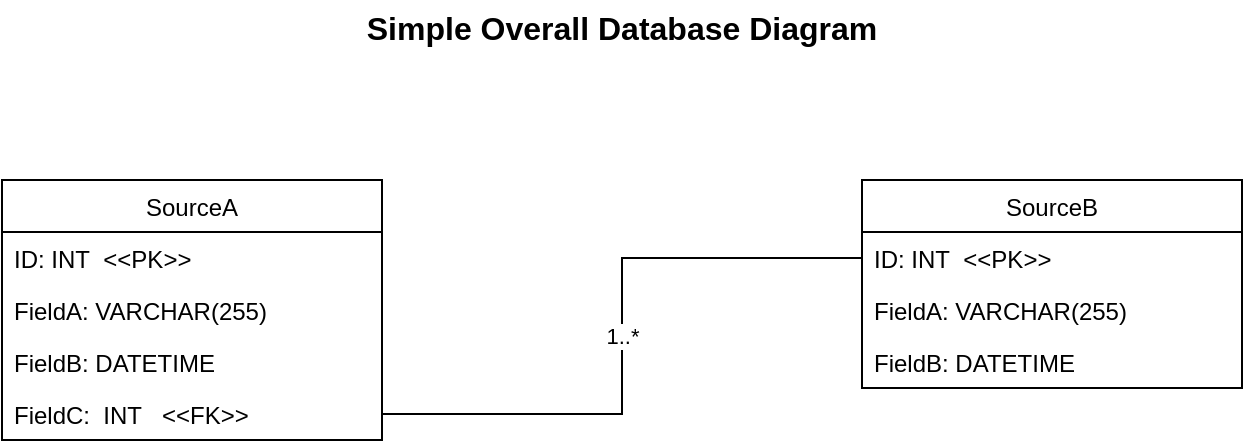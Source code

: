 <mxfile version="14.4.3" type="device" pages="3"><diagram id="27KjoqEQjFjXzmFgkZsf" name="Simple Overall"><mxGraphModel dx="1418" dy="845" grid="1" gridSize="10" guides="1" tooltips="1" connect="1" arrows="1" fold="1" page="1" pageScale="1" pageWidth="850" pageHeight="1100" math="0" shadow="0"><root><mxCell id="0"/><mxCell id="1" parent="0"/><mxCell id="c-37UwWytRvmXhVYZsfU-1" value="SourceA" style="swimlane;fontStyle=0;childLayout=stackLayout;horizontal=1;startSize=26;fillColor=none;horizontalStack=0;resizeParent=1;resizeParentMax=0;resizeLast=0;collapsible=1;marginBottom=0;" vertex="1" parent="1"><mxGeometry x="90" y="200" width="190" height="130" as="geometry"><mxRectangle x="90" y="200" width="80" height="26" as="alternateBounds"/></mxGeometry></mxCell><mxCell id="c-37UwWytRvmXhVYZsfU-2" value="ID: INT  &lt;&lt;PK&gt;&gt;" style="text;strokeColor=none;fillColor=none;align=left;verticalAlign=top;spacingLeft=4;spacingRight=4;overflow=hidden;rotatable=0;points=[[0,0.5],[1,0.5]];portConstraint=eastwest;" vertex="1" parent="c-37UwWytRvmXhVYZsfU-1"><mxGeometry y="26" width="190" height="26" as="geometry"/></mxCell><mxCell id="c-37UwWytRvmXhVYZsfU-3" value="FieldA: VARCHAR(255)" style="text;strokeColor=none;fillColor=none;align=left;verticalAlign=top;spacingLeft=4;spacingRight=4;overflow=hidden;rotatable=0;points=[[0,0.5],[1,0.5]];portConstraint=eastwest;" vertex="1" parent="c-37UwWytRvmXhVYZsfU-1"><mxGeometry y="52" width="190" height="26" as="geometry"/></mxCell><mxCell id="c-37UwWytRvmXhVYZsfU-4" value="FieldB: DATETIME" style="text;strokeColor=none;fillColor=none;align=left;verticalAlign=top;spacingLeft=4;spacingRight=4;overflow=hidden;rotatable=0;points=[[0,0.5],[1,0.5]];portConstraint=eastwest;" vertex="1" parent="c-37UwWytRvmXhVYZsfU-1"><mxGeometry y="78" width="190" height="26" as="geometry"/></mxCell><mxCell id="c-37UwWytRvmXhVYZsfU-9" value="FieldC:  INT   &lt;&lt;FK&gt;&gt;" style="text;strokeColor=none;fillColor=none;align=left;verticalAlign=top;spacingLeft=4;spacingRight=4;overflow=hidden;rotatable=0;points=[[0,0.5],[1,0.5]];portConstraint=eastwest;" vertex="1" parent="c-37UwWytRvmXhVYZsfU-1"><mxGeometry y="104" width="190" height="26" as="geometry"/></mxCell><mxCell id="c-37UwWytRvmXhVYZsfU-5" value="SourceB" style="swimlane;fontStyle=0;childLayout=stackLayout;horizontal=1;startSize=26;fillColor=none;horizontalStack=0;resizeParent=1;resizeParentMax=0;resizeLast=0;collapsible=1;marginBottom=0;" vertex="1" parent="1"><mxGeometry x="520" y="200" width="190" height="104" as="geometry"/></mxCell><mxCell id="c-37UwWytRvmXhVYZsfU-6" value="ID: INT  &lt;&lt;PK&gt;&gt;" style="text;strokeColor=none;fillColor=none;align=left;verticalAlign=top;spacingLeft=4;spacingRight=4;overflow=hidden;rotatable=0;points=[[0,0.5],[1,0.5]];portConstraint=eastwest;" vertex="1" parent="c-37UwWytRvmXhVYZsfU-5"><mxGeometry y="26" width="190" height="26" as="geometry"/></mxCell><mxCell id="c-37UwWytRvmXhVYZsfU-7" value="FieldA: VARCHAR(255)" style="text;strokeColor=none;fillColor=none;align=left;verticalAlign=top;spacingLeft=4;spacingRight=4;overflow=hidden;rotatable=0;points=[[0,0.5],[1,0.5]];portConstraint=eastwest;" vertex="1" parent="c-37UwWytRvmXhVYZsfU-5"><mxGeometry y="52" width="190" height="26" as="geometry"/></mxCell><mxCell id="c-37UwWytRvmXhVYZsfU-8" value="FieldB: DATETIME" style="text;strokeColor=none;fillColor=none;align=left;verticalAlign=top;spacingLeft=4;spacingRight=4;overflow=hidden;rotatable=0;points=[[0,0.5],[1,0.5]];portConstraint=eastwest;" vertex="1" parent="c-37UwWytRvmXhVYZsfU-5"><mxGeometry y="78" width="190" height="26" as="geometry"/></mxCell><mxCell id="c-37UwWytRvmXhVYZsfU-10" style="edgeStyle=orthogonalEdgeStyle;rounded=0;orthogonalLoop=1;jettySize=auto;html=1;entryX=0;entryY=0.5;entryDx=0;entryDy=0;endArrow=none;endFill=0;" edge="1" parent="1" source="c-37UwWytRvmXhVYZsfU-9" target="c-37UwWytRvmXhVYZsfU-6"><mxGeometry relative="1" as="geometry"/></mxCell><mxCell id="c-37UwWytRvmXhVYZsfU-11" value="1..*" style="edgeLabel;html=1;align=center;verticalAlign=middle;resizable=0;points=[];" vertex="1" connectable="0" parent="c-37UwWytRvmXhVYZsfU-10"><mxGeometry x="-0.874" y="-2" relative="1" as="geometry"><mxPoint x="100" y="-41" as="offset"/></mxGeometry></mxCell><mxCell id="c-37UwWytRvmXhVYZsfU-12" value="Simple Overall Database Diagram" style="text;align=center;fontStyle=1;verticalAlign=middle;spacingLeft=3;spacingRight=3;strokeColor=none;rotatable=0;points=[[0,0.5],[1,0.5]];portConstraint=eastwest;fontSize=16;" vertex="1" parent="1"><mxGeometry x="360" y="110" width="80" height="26" as="geometry"/></mxCell></root></mxGraphModel></diagram><diagram id="3xBeU_4eEabxivr7Bou_" name="Complex Overall"><mxGraphModel dx="1418" dy="845" grid="1" gridSize="10" guides="1" tooltips="1" connect="1" arrows="1" fold="1" page="1" pageScale="1" pageWidth="850" pageHeight="1100" math="0" shadow="0"><root><mxCell id="dMcClrTSsYSwtZEWL3Cg-0"/><mxCell id="dMcClrTSsYSwtZEWL3Cg-1" parent="dMcClrTSsYSwtZEWL3Cg-0"/><mxCell id="NzdXTBGOxiWrI--K70Ut-0" value="SourceA" style="swimlane;fontStyle=0;childLayout=stackLayout;horizontal=1;startSize=26;fillColor=none;horizontalStack=0;resizeParent=1;resizeParentMax=0;resizeLast=0;collapsible=1;marginBottom=0;" vertex="1" parent="dMcClrTSsYSwtZEWL3Cg-1"><mxGeometry x="130" y="300" width="190" height="156" as="geometry"><mxRectangle x="90" y="200" width="80" height="26" as="alternateBounds"/></mxGeometry></mxCell><mxCell id="NzdXTBGOxiWrI--K70Ut-1" value="ID: INT  &lt;&lt;PK&gt;&gt;" style="text;strokeColor=none;fillColor=none;align=left;verticalAlign=top;spacingLeft=4;spacingRight=4;overflow=hidden;rotatable=0;points=[[0,0.5],[1,0.5]];portConstraint=eastwest;" vertex="1" parent="NzdXTBGOxiWrI--K70Ut-0"><mxGeometry y="26" width="190" height="26" as="geometry"/></mxCell><mxCell id="NzdXTBGOxiWrI--K70Ut-2" value="FieldA: VARCHAR(255)" style="text;strokeColor=none;fillColor=none;align=left;verticalAlign=top;spacingLeft=4;spacingRight=4;overflow=hidden;rotatable=0;points=[[0,0.5],[1,0.5]];portConstraint=eastwest;" vertex="1" parent="NzdXTBGOxiWrI--K70Ut-0"><mxGeometry y="52" width="190" height="26" as="geometry"/></mxCell><mxCell id="NzdXTBGOxiWrI--K70Ut-3" value="FieldB: DATETIME" style="text;strokeColor=none;fillColor=none;align=left;verticalAlign=top;spacingLeft=4;spacingRight=4;overflow=hidden;rotatable=0;points=[[0,0.5],[1,0.5]];portConstraint=eastwest;" vertex="1" parent="NzdXTBGOxiWrI--K70Ut-0"><mxGeometry y="78" width="190" height="26" as="geometry"/></mxCell><mxCell id="NzdXTBGOxiWrI--K70Ut-4" value="FieldC:  INT   &lt;&lt;FK&gt;&gt;" style="text;strokeColor=none;fillColor=none;align=left;verticalAlign=top;spacingLeft=4;spacingRight=4;overflow=hidden;rotatable=0;points=[[0,0.5],[1,0.5]];portConstraint=eastwest;" vertex="1" parent="NzdXTBGOxiWrI--K70Ut-0"><mxGeometry y="104" width="190" height="26" as="geometry"/></mxCell><mxCell id="NzdXTBGOxiWrI--K70Ut-12" value="FieldD:  INT   &lt;&lt;FK&gt;&gt;" style="text;strokeColor=none;fillColor=none;align=left;verticalAlign=top;spacingLeft=4;spacingRight=4;overflow=hidden;rotatable=0;points=[[0,0.5],[1,0.5]];portConstraint=eastwest;" vertex="1" parent="NzdXTBGOxiWrI--K70Ut-0"><mxGeometry y="130" width="190" height="26" as="geometry"/></mxCell><mxCell id="NzdXTBGOxiWrI--K70Ut-5" value="SourceB" style="swimlane;fontStyle=0;childLayout=stackLayout;horizontal=1;startSize=26;fillColor=none;horizontalStack=0;resizeParent=1;resizeParentMax=0;resizeLast=0;collapsible=1;marginBottom=0;" vertex="1" parent="dMcClrTSsYSwtZEWL3Cg-1"><mxGeometry x="560" y="300" width="190" height="104" as="geometry"/></mxCell><mxCell id="NzdXTBGOxiWrI--K70Ut-6" value="ID: INT  &lt;&lt;PK&gt;&gt;" style="text;strokeColor=none;fillColor=none;align=left;verticalAlign=top;spacingLeft=4;spacingRight=4;overflow=hidden;rotatable=0;points=[[0,0.5],[1,0.5]];portConstraint=eastwest;" vertex="1" parent="NzdXTBGOxiWrI--K70Ut-5"><mxGeometry y="26" width="190" height="26" as="geometry"/></mxCell><mxCell id="NzdXTBGOxiWrI--K70Ut-7" value="FieldA: VARCHAR(255)" style="text;strokeColor=none;fillColor=none;align=left;verticalAlign=top;spacingLeft=4;spacingRight=4;overflow=hidden;rotatable=0;points=[[0,0.5],[1,0.5]];portConstraint=eastwest;" vertex="1" parent="NzdXTBGOxiWrI--K70Ut-5"><mxGeometry y="52" width="190" height="26" as="geometry"/></mxCell><mxCell id="NzdXTBGOxiWrI--K70Ut-8" value="FieldB: DATETIME" style="text;strokeColor=none;fillColor=none;align=left;verticalAlign=top;spacingLeft=4;spacingRight=4;overflow=hidden;rotatable=0;points=[[0,0.5],[1,0.5]];portConstraint=eastwest;" vertex="1" parent="NzdXTBGOxiWrI--K70Ut-5"><mxGeometry y="78" width="190" height="26" as="geometry"/></mxCell><mxCell id="NzdXTBGOxiWrI--K70Ut-9" style="edgeStyle=orthogonalEdgeStyle;rounded=0;orthogonalLoop=1;jettySize=auto;html=1;entryX=0;entryY=0.5;entryDx=0;entryDy=0;endArrow=none;endFill=0;" edge="1" source="NzdXTBGOxiWrI--K70Ut-4" target="NzdXTBGOxiWrI--K70Ut-6" parent="dMcClrTSsYSwtZEWL3Cg-1"><mxGeometry relative="1" as="geometry"/></mxCell><mxCell id="NzdXTBGOxiWrI--K70Ut-10" value="1..*" style="edgeLabel;html=1;align=center;verticalAlign=middle;resizable=0;points=[];" vertex="1" connectable="0" parent="NzdXTBGOxiWrI--K70Ut-9"><mxGeometry x="-0.874" y="-2" relative="1" as="geometry"><mxPoint x="100" y="-41" as="offset"/></mxGeometry></mxCell><mxCell id="NzdXTBGOxiWrI--K70Ut-11" value="Complex Overall Database Diagram" style="text;align=center;fontStyle=1;verticalAlign=middle;spacingLeft=3;spacingRight=3;strokeColor=none;rotatable=0;points=[[0,0.5],[1,0.5]];portConstraint=eastwest;fontSize=16;" vertex="1" parent="dMcClrTSsYSwtZEWL3Cg-1"><mxGeometry x="400" y="210" width="80" height="26" as="geometry"/></mxCell><mxCell id="NzdXTBGOxiWrI--K70Ut-13" value="SourceB" style="swimlane;fontStyle=0;childLayout=stackLayout;horizontal=1;startSize=26;fillColor=none;horizontalStack=0;resizeParent=1;resizeParentMax=0;resizeLast=0;collapsible=1;marginBottom=0;" vertex="1" parent="dMcClrTSsYSwtZEWL3Cg-1"><mxGeometry x="130" y="570" width="190" height="104" as="geometry"/></mxCell><mxCell id="NzdXTBGOxiWrI--K70Ut-14" value="ID: INT  &lt;&lt;PK&gt;&gt;" style="text;strokeColor=none;fillColor=none;align=left;verticalAlign=top;spacingLeft=4;spacingRight=4;overflow=hidden;rotatable=0;points=[[0,0.5],[1,0.5]];portConstraint=eastwest;" vertex="1" parent="NzdXTBGOxiWrI--K70Ut-13"><mxGeometry y="26" width="190" height="26" as="geometry"/></mxCell><mxCell id="NzdXTBGOxiWrI--K70Ut-15" value="FieldA: VARCHAR(255)" style="text;strokeColor=none;fillColor=none;align=left;verticalAlign=top;spacingLeft=4;spacingRight=4;overflow=hidden;rotatable=0;points=[[0,0.5],[1,0.5]];portConstraint=eastwest;" vertex="1" parent="NzdXTBGOxiWrI--K70Ut-13"><mxGeometry y="52" width="190" height="26" as="geometry"/></mxCell><mxCell id="NzdXTBGOxiWrI--K70Ut-16" value="FieldB: DATETIME" style="text;strokeColor=none;fillColor=none;align=left;verticalAlign=top;spacingLeft=4;spacingRight=4;overflow=hidden;rotatable=0;points=[[0,0.5],[1,0.5]];portConstraint=eastwest;" vertex="1" parent="NzdXTBGOxiWrI--K70Ut-13"><mxGeometry y="78" width="190" height="26" as="geometry"/></mxCell><mxCell id="NzdXTBGOxiWrI--K70Ut-17" style="edgeStyle=orthogonalEdgeStyle;rounded=0;orthogonalLoop=1;jettySize=auto;html=1;entryX=0;entryY=0.5;entryDx=0;entryDy=0;endArrow=none;endFill=0;" edge="1" parent="dMcClrTSsYSwtZEWL3Cg-1" source="NzdXTBGOxiWrI--K70Ut-12" target="NzdXTBGOxiWrI--K70Ut-14"><mxGeometry relative="1" as="geometry"/></mxCell><mxCell id="NzdXTBGOxiWrI--K70Ut-18" value="1..*" style="edgeLabel;html=1;align=center;verticalAlign=middle;resizable=0;points=[];" vertex="1" connectable="0" parent="NzdXTBGOxiWrI--K70Ut-17"><mxGeometry x="-0.097" relative="1" as="geometry"><mxPoint as="offset"/></mxGeometry></mxCell></root></mxGraphModel></diagram><diagram id="J8-LJnOtLNG7g0WHm0r6" name="PopulationWeather"><mxGraphModel dx="1418" dy="845" grid="1" gridSize="10" guides="1" tooltips="1" connect="1" arrows="1" fold="1" page="1" pageScale="1" pageWidth="850" pageHeight="1100" math="0" shadow="0"><root><mxCell id="Uc82zbaEXuqA-MDVOxrC-0"/><mxCell id="Uc82zbaEXuqA-MDVOxrC-1" parent="Uc82zbaEXuqA-MDVOxrC-0"/><mxCell id="yM4tKDMRo19yvomkmy4C-0" value="Weather" style="swimlane;fontStyle=1;align=center;verticalAlign=top;childLayout=stackLayout;horizontal=1;startSize=26;horizontalStack=0;resizeParent=1;resizeParentMax=0;resizeLast=0;collapsible=1;marginBottom=0;" vertex="1" parent="Uc82zbaEXuqA-MDVOxrC-1"><mxGeometry x="110" y="250" width="280" height="216" as="geometry"/></mxCell><mxCell id="yM4tKDMRo19yvomkmy4C-1" value="ID:  INT  &lt;&lt;PK&gt;&gt;" style="text;strokeColor=none;fillColor=none;align=left;verticalAlign=top;spacingLeft=4;spacingRight=4;overflow=hidden;rotatable=0;points=[[0,0.5],[1,0.5]];portConstraint=eastwest;" vertex="1" parent="yM4tKDMRo19yvomkmy4C-0"><mxGeometry y="26" width="280" height="26" as="geometry"/></mxCell><mxCell id="yM4tKDMRo19yvomkmy4C-2" value="" style="line;strokeWidth=1;fillColor=none;align=left;verticalAlign=middle;spacingTop=-1;spacingLeft=3;spacingRight=3;rotatable=0;labelPosition=right;points=[];portConstraint=eastwest;" vertex="1" parent="yM4tKDMRo19yvomkmy4C-0"><mxGeometry y="52" width="280" height="8" as="geometry"/></mxCell><mxCell id="yM4tKDMRo19yvomkmy4C-3" value="CITY:  NVARCHAR(255)" style="text;strokeColor=#2D7600;fillColor=#60a917;align=left;verticalAlign=top;spacingLeft=4;spacingRight=4;overflow=hidden;rotatable=0;points=[[0,0.5],[1,0.5]];portConstraint=eastwest;glass=0;rounded=0;shadow=0;fontColor=#ffffff;" vertex="1" parent="yM4tKDMRo19yvomkmy4C-0"><mxGeometry y="60" width="280" height="26" as="geometry"/></mxCell><mxCell id="yM4tKDMRo19yvomkmy4C-4" value="STATE:  NVARCHAR(255)" style="text;strokeColor=#2D7600;fillColor=#60a917;align=left;verticalAlign=top;spacingLeft=4;spacingRight=4;overflow=hidden;rotatable=0;points=[[0,0.5],[1,0.5]];portConstraint=eastwest;fontColor=#ffffff;" vertex="1" parent="yM4tKDMRo19yvomkmy4C-0"><mxGeometry y="86" width="280" height="26" as="geometry"/></mxCell><mxCell id="yM4tKDMRo19yvomkmy4C-5" value="TEMP:  FLOAT" style="text;strokeColor=none;fillColor=none;align=left;verticalAlign=top;spacingLeft=4;spacingRight=4;overflow=hidden;rotatable=0;points=[[0,0.5],[1,0.5]];portConstraint=eastwest;" vertex="1" parent="yM4tKDMRo19yvomkmy4C-0"><mxGeometry y="112" width="280" height="26" as="geometry"/></mxCell><mxCell id="yM4tKDMRo19yvomkmy4C-6" value="HUMIDITY: FLOAT" style="text;strokeColor=none;fillColor=none;align=left;verticalAlign=top;spacingLeft=4;spacingRight=4;overflow=hidden;rotatable=0;points=[[0,0.5],[1,0.5]];portConstraint=eastwest;" vertex="1" parent="yM4tKDMRo19yvomkmy4C-0"><mxGeometry y="138" width="280" height="26" as="geometry"/></mxCell><mxCell id="yM4tKDMRo19yvomkmy4C-7" value="AQI:  FLOAT" style="text;strokeColor=none;fillColor=none;align=left;verticalAlign=top;spacingLeft=4;spacingRight=4;overflow=hidden;rotatable=0;points=[[0,0.5],[1,0.5]];portConstraint=eastwest;" vertex="1" parent="yM4tKDMRo19yvomkmy4C-0"><mxGeometry y="164" width="280" height="26" as="geometry"/></mxCell><mxCell id="yM4tKDMRo19yvomkmy4C-16" value="DATE:  DATETIME" style="text;strokeColor=none;fillColor=none;align=left;verticalAlign=top;spacingLeft=4;spacingRight=4;overflow=hidden;rotatable=0;points=[[0,0.5],[1,0.5]];portConstraint=eastwest;" vertex="1" parent="yM4tKDMRo19yvomkmy4C-0"><mxGeometry y="190" width="280" height="26" as="geometry"/></mxCell><mxCell id="yM4tKDMRo19yvomkmy4C-8" value="Population" style="swimlane;fontStyle=1;align=center;verticalAlign=top;childLayout=stackLayout;horizontal=1;startSize=26;horizontalStack=0;resizeParent=1;resizeParentMax=0;resizeLast=0;collapsible=1;marginBottom=0;" vertex="1" parent="Uc82zbaEXuqA-MDVOxrC-1"><mxGeometry x="530" y="250" width="280" height="164" as="geometry"/></mxCell><mxCell id="yM4tKDMRo19yvomkmy4C-9" value="ID:  INT  &lt;&lt;PK&gt;&gt;" style="text;strokeColor=none;fillColor=none;align=left;verticalAlign=top;spacingLeft=4;spacingRight=4;overflow=hidden;rotatable=0;points=[[0,0.5],[1,0.5]];portConstraint=eastwest;" vertex="1" parent="yM4tKDMRo19yvomkmy4C-8"><mxGeometry y="26" width="280" height="26" as="geometry"/></mxCell><mxCell id="yM4tKDMRo19yvomkmy4C-10" value="" style="line;strokeWidth=1;fillColor=none;align=left;verticalAlign=middle;spacingTop=-1;spacingLeft=3;spacingRight=3;rotatable=0;labelPosition=right;points=[];portConstraint=eastwest;" vertex="1" parent="yM4tKDMRo19yvomkmy4C-8"><mxGeometry y="52" width="280" height="8" as="geometry"/></mxCell><mxCell id="yM4tKDMRo19yvomkmy4C-11" value="CITY:  NVARCHAR(255)" style="text;strokeColor=#2D7600;fillColor=#60a917;align=left;verticalAlign=top;spacingLeft=4;spacingRight=4;overflow=hidden;rotatable=0;points=[[0,0.5],[1,0.5]];portConstraint=eastwest;fontColor=#ffffff;" vertex="1" parent="yM4tKDMRo19yvomkmy4C-8"><mxGeometry y="60" width="280" height="26" as="geometry"/></mxCell><mxCell id="yM4tKDMRo19yvomkmy4C-12" value="STATE:  NVARCHAR(255)" style="text;strokeColor=#2D7600;fillColor=#60a917;align=left;verticalAlign=top;spacingLeft=4;spacingRight=4;overflow=hidden;rotatable=0;points=[[0,0.5],[1,0.5]];portConstraint=eastwest;fontColor=#ffffff;" vertex="1" parent="yM4tKDMRo19yvomkmy4C-8"><mxGeometry y="86" width="280" height="26" as="geometry"/></mxCell><mxCell id="yM4tKDMRo19yvomkmy4C-13" value="POPULATION:  INT" style="text;strokeColor=none;fillColor=none;align=left;verticalAlign=top;spacingLeft=4;spacingRight=4;overflow=hidden;rotatable=0;points=[[0,0.5],[1,0.5]];portConstraint=eastwest;" vertex="1" parent="yM4tKDMRo19yvomkmy4C-8"><mxGeometry y="112" width="280" height="26" as="geometry"/></mxCell><mxCell id="yM4tKDMRo19yvomkmy4C-17" value="DATE: DATE" style="text;strokeColor=none;fillColor=none;align=left;verticalAlign=top;spacingLeft=4;spacingRight=4;overflow=hidden;rotatable=0;points=[[0,0.5],[1,0.5]];portConstraint=eastwest;" vertex="1" parent="yM4tKDMRo19yvomkmy4C-8"><mxGeometry y="138" width="280" height="26" as="geometry"/></mxCell><mxCell id="yM4tKDMRo19yvomkmy4C-18" style="edgeStyle=orthogonalEdgeStyle;rounded=0;orthogonalLoop=1;jettySize=auto;html=1;entryX=0;entryY=0.5;entryDx=0;entryDy=0;endArrow=none;endFill=0;" edge="1" parent="Uc82zbaEXuqA-MDVOxrC-1" source="yM4tKDMRo19yvomkmy4C-3" target="yM4tKDMRo19yvomkmy4C-11"><mxGeometry relative="1" as="geometry"/></mxCell><mxCell id="yM4tKDMRo19yvomkmy4C-20" value="*..*" style="edgeLabel;html=1;align=center;verticalAlign=middle;resizable=0;points=[];" vertex="1" connectable="0" parent="yM4tKDMRo19yvomkmy4C-18"><mxGeometry x="-0.229" relative="1" as="geometry"><mxPoint as="offset"/></mxGeometry></mxCell><mxCell id="yM4tKDMRo19yvomkmy4C-19" style="edgeStyle=orthogonalEdgeStyle;rounded=0;orthogonalLoop=1;jettySize=auto;html=1;endArrow=none;endFill=0;" edge="1" parent="Uc82zbaEXuqA-MDVOxrC-1" source="yM4tKDMRo19yvomkmy4C-4" target="yM4tKDMRo19yvomkmy4C-12"><mxGeometry relative="1" as="geometry"/></mxCell><mxCell id="yM4tKDMRo19yvomkmy4C-21" value="*..*" style="edgeLabel;html=1;align=center;verticalAlign=middle;resizable=0;points=[];" vertex="1" connectable="0" parent="yM4tKDMRo19yvomkmy4C-19"><mxGeometry x="-0.243" y="2" relative="1" as="geometry"><mxPoint as="offset"/></mxGeometry></mxCell><mxCell id="yM4tKDMRo19yvomkmy4C-22" value="Example Weather and Population Relationship" style="text;align=center;fontStyle=1;verticalAlign=middle;spacingLeft=3;spacingRight=3;strokeColor=none;rotatable=0;points=[[0,0.5],[1,0.5]];portConstraint=eastwest;fontSize=16;" vertex="1" parent="Uc82zbaEXuqA-MDVOxrC-1"><mxGeometry x="420" y="180" width="80" height="26" as="geometry"/></mxCell><mxCell id="8Ne7Rw1CAxT2KvxGRIgI-1" style="edgeStyle=orthogonalEdgeStyle;rounded=0;orthogonalLoop=1;jettySize=auto;html=1;endArrow=none;endFill=0;fontSize=16;dashed=1;dashPattern=1 4;" edge="1" parent="Uc82zbaEXuqA-MDVOxrC-1" source="8Ne7Rw1CAxT2KvxGRIgI-0"><mxGeometry relative="1" as="geometry"><mxPoint x="460" y="350" as="targetPoint"/></mxGeometry></mxCell><mxCell id="8Ne7Rw1CAxT2KvxGRIgI-0" value="&lt;font style=&quot;font-size: 12px&quot;&gt;Composite keys are in green, these together create a relationship, but not a unique record&lt;/font&gt;" style="shape=note;whiteSpace=wrap;html=1;backgroundOutline=1;darkOpacity=0.05;rounded=0;shadow=0;glass=0;fontSize=16;" vertex="1" parent="Uc82zbaEXuqA-MDVOxrC-1"><mxGeometry x="360" y="530" width="200" height="120" as="geometry"/></mxCell></root></mxGraphModel></diagram></mxfile>